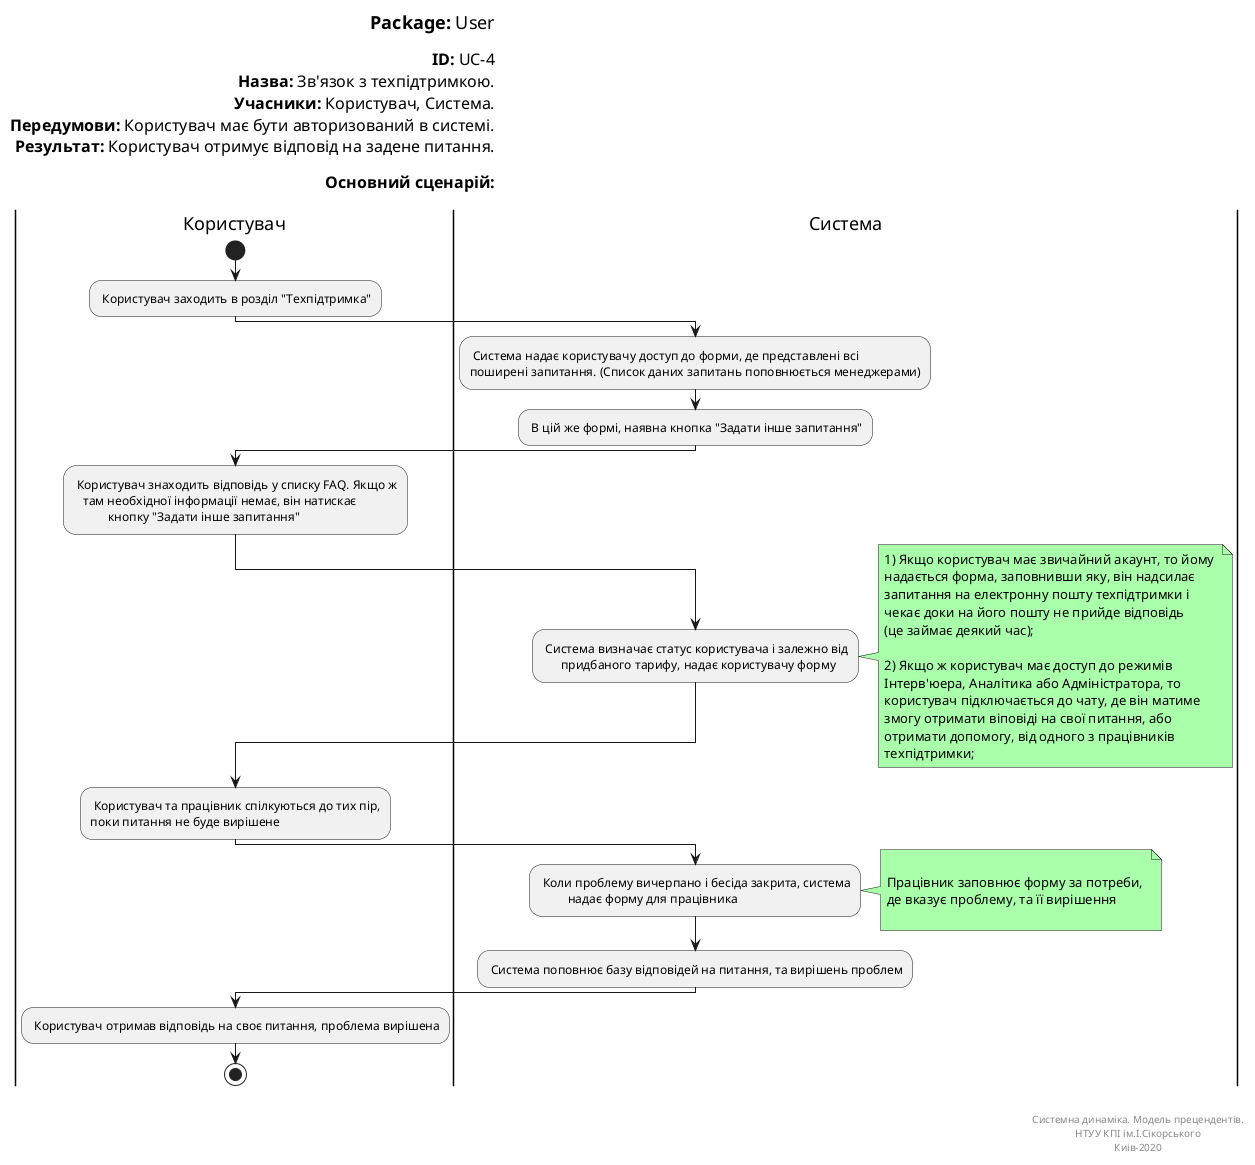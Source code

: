 @startuml userTechSupport
left header
<font color=000 size=18><b>Package:</b> User

<font color=000 size=16><b>ID:</b> UC-4
<font color=000 size=16><b>Назва:</b> Зв'язок з техпідтримкою.
<font color=000 size=16><b>Учасники:</b> Користувач, Система.
<font color=000 size=16><b>Передумови:</b> Користувач має бути авторизований в системі.
<font color=000 size=16><b>Результат:</b> Користувач отримує відповід на задене питання. 

<font color=000 size=16><b>Основний сценарій:</b>

end header

|Користувач|
start
: Користувач заходить в розділ "Техпідтримка";

|Система|
: Система надає користувачу доступ до форми, де представлені всі 
поширені запитання. (Список даних запитань поповнюється менеджерами);

: В цій же формі, наявна кнопка "Задати інше запитання";

|Користувач|
: Користувач знаходить відповідь у списку FAQ. Якщо ж 
   там необхідної інформації немає, він натискає 
           кнопку "Задати інше запитання";
           

|Система|
: Система визначає статус користувача і залежно від 
      придбаного тарифу, надає користувачу форму;
      
note right #aaffaa
  1) Якщо користувач має звичайний акаунт, то йому 
  надається форма, заповнивши яку, він надсилає 
  запитання на електронну пошту техпідтримки і 
  чекає доки на його пошту не прийде відповідь 
  (це займає деякий час); 

  2) Якщо ж користувач має доступ до режимів 
  Інтерв'юера, Аналітика або Адміністратора, то 
  користувач підключається до чату, де він матиме 
  змогу отримати віповіді на свої питання, або 
  отримати допомогу, від одного з працівників 
  техпідтримки;  
end note    

|Користувач|
: Користувач та працівник спілкуються до тих пір, 
поки питання не буде вирішене;
      

|Система|
: Коли проблему вичерпано і бесіда закрита, система
         надає форму для працівника;
note right #aaffaa

Працівник заповнює форму за потреби, 
де вказує проблему, та її вирішення

end note

: Система поповнює базу відповідей на питання, та вирішень проблем;


|Користувач|

: Користувач отримав відповідь на своє питання, проблема вирішена;

stop;

right footer


Системна динаміка. Модель прецендентів.
НТУУ КПІ ім.І.Сікорського
Киів-2020
end footer

@enduml
